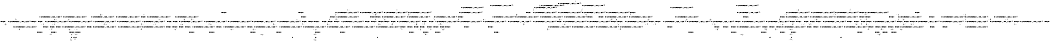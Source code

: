 digraph BCG {
size = "7, 10.5";
center = TRUE;
node [shape = circle];
0 [peripheries = 2];
0 -> 1 [label = "EX !0 !ATOMIC_EXCH_BRANCH (1, +1, TRUE, +0, 2, TRUE) !{0}"];
0 -> 2 [label = "EX !2 !ATOMIC_EXCH_BRANCH (1, +1, TRUE, +0, 2, TRUE) !{0}"];
0 -> 3 [label = "EX !1 !ATOMIC_EXCH_BRANCH (1, +0, FALSE, +0, 1, TRUE) !{0}"];
0 -> 4 [label = "EX !0 !ATOMIC_EXCH_BRANCH (1, +1, TRUE, +0, 2, TRUE) !{0}"];
1 -> 5 [label = "EX !2 !ATOMIC_EXCH_BRANCH (1, +1, TRUE, +0, 2, FALSE) !{0}"];
1 -> 6 [label = "EX !1 !ATOMIC_EXCH_BRANCH (1, +0, FALSE, +0, 1, FALSE) !{0}"];
1 -> 7 [label = "TERMINATE !0"];
2 -> 5 [label = "EX !0 !ATOMIC_EXCH_BRANCH (1, +1, TRUE, +0, 2, FALSE) !{0}"];
2 -> 8 [label = "EX !1 !ATOMIC_EXCH_BRANCH (1, +0, FALSE, +0, 1, FALSE) !{0}"];
2 -> 9 [label = "TERMINATE !2"];
2 -> 10 [label = "EX !0 !ATOMIC_EXCH_BRANCH (1, +1, TRUE, +0, 2, FALSE) !{0}"];
3 -> 3 [label = "EX !1 !ATOMIC_EXCH_BRANCH (1, +0, FALSE, +0, 1, TRUE) !{0}"];
3 -> 11 [label = "EX !0 !ATOMIC_EXCH_BRANCH (1, +1, TRUE, +0, 2, TRUE) !{0}"];
3 -> 12 [label = "EX !2 !ATOMIC_EXCH_BRANCH (1, +1, TRUE, +0, 2, TRUE) !{0}"];
3 -> 13 [label = "EX !0 !ATOMIC_EXCH_BRANCH (1, +1, TRUE, +0, 2, TRUE) !{0}"];
4 -> 10 [label = "EX !2 !ATOMIC_EXCH_BRANCH (1, +1, TRUE, +0, 2, FALSE) !{0}"];
4 -> 14 [label = "EX !1 !ATOMIC_EXCH_BRANCH (1, +0, FALSE, +0, 1, FALSE) !{0}"];
4 -> 15 [label = "TERMINATE !0"];
5 -> 16 [label = "EX !1 !ATOMIC_EXCH_BRANCH (1, +0, FALSE, +0, 1, FALSE) !{0}"];
5 -> 17 [label = "TERMINATE !0"];
5 -> 18 [label = "TERMINATE !2"];
6 -> 19 [label = "EX !2 !ATOMIC_EXCH_BRANCH (1, +1, TRUE, +0, 2, FALSE) !{0}"];
6 -> 20 [label = "TERMINATE !0"];
6 -> 21 [label = "TERMINATE !1"];
7 -> 22 [label = "EX !1 !ATOMIC_EXCH_BRANCH (1, +0, FALSE, +0, 1, FALSE) !{1}"];
7 -> 23 [label = "EX !2 !ATOMIC_EXCH_BRANCH (1, +1, TRUE, +0, 2, FALSE) !{1}"];
7 -> 24 [label = "EX !1 !ATOMIC_EXCH_BRANCH (1, +0, FALSE, +0, 1, FALSE) !{1}"];
8 -> 19 [label = "EX !0 !ATOMIC_EXCH_BRANCH (1, +1, TRUE, +0, 2, FALSE) !{0}"];
8 -> 25 [label = "TERMINATE !2"];
8 -> 26 [label = "TERMINATE !1"];
8 -> 27 [label = "EX !0 !ATOMIC_EXCH_BRANCH (1, +1, TRUE, +0, 2, FALSE) !{0}"];
9 -> 28 [label = "EX !0 !ATOMIC_EXCH_BRANCH (1, +1, TRUE, +0, 2, FALSE) !{0}"];
9 -> 29 [label = "EX !1 !ATOMIC_EXCH_BRANCH (1, +0, FALSE, +0, 1, FALSE) !{0}"];
9 -> 30 [label = "EX !0 !ATOMIC_EXCH_BRANCH (1, +1, TRUE, +0, 2, FALSE) !{0}"];
10 -> 31 [label = "EX !1 !ATOMIC_EXCH_BRANCH (1, +0, FALSE, +0, 1, FALSE) !{0}"];
10 -> 32 [label = "TERMINATE !0"];
10 -> 33 [label = "TERMINATE !2"];
11 -> 6 [label = "EX !1 !ATOMIC_EXCH_BRANCH (1, +0, FALSE, +0, 1, FALSE) !{0}"];
11 -> 34 [label = "EX !2 !ATOMIC_EXCH_BRANCH (1, +1, TRUE, +0, 2, FALSE) !{0}"];
11 -> 35 [label = "TERMINATE !0"];
12 -> 8 [label = "EX !1 !ATOMIC_EXCH_BRANCH (1, +0, FALSE, +0, 1, FALSE) !{0}"];
12 -> 34 [label = "EX !0 !ATOMIC_EXCH_BRANCH (1, +1, TRUE, +0, 2, FALSE) !{0}"];
12 -> 36 [label = "TERMINATE !2"];
12 -> 37 [label = "EX !0 !ATOMIC_EXCH_BRANCH (1, +1, TRUE, +0, 2, FALSE) !{0}"];
13 -> 14 [label = "EX !1 !ATOMIC_EXCH_BRANCH (1, +0, FALSE, +0, 1, FALSE) !{0}"];
13 -> 37 [label = "EX !2 !ATOMIC_EXCH_BRANCH (1, +1, TRUE, +0, 2, FALSE) !{0}"];
13 -> 38 [label = "TERMINATE !0"];
14 -> 27 [label = "EX !2 !ATOMIC_EXCH_BRANCH (1, +1, TRUE, +0, 2, FALSE) !{0}"];
14 -> 39 [label = "TERMINATE !0"];
14 -> 40 [label = "TERMINATE !1"];
15 -> 41 [label = "EX !1 !ATOMIC_EXCH_BRANCH (1, +0, FALSE, +0, 1, FALSE) !{1}"];
15 -> 42 [label = "EX !2 !ATOMIC_EXCH_BRANCH (1, +1, TRUE, +0, 2, FALSE) !{1}"];
16 -> 43 [label = "TERMINATE !0"];
16 -> 44 [label = "TERMINATE !2"];
16 -> 45 [label = "TERMINATE !1"];
17 -> 46 [label = "EX !1 !ATOMIC_EXCH_BRANCH (1, +0, FALSE, +0, 1, FALSE) !{1}"];
17 -> 47 [label = "TERMINATE !2"];
17 -> 48 [label = "EX !1 !ATOMIC_EXCH_BRANCH (1, +0, FALSE, +0, 1, FALSE) !{1}"];
18 -> 49 [label = "EX !1 !ATOMIC_EXCH_BRANCH (1, +0, FALSE, +0, 1, FALSE) !{0}"];
18 -> 50 [label = "TERMINATE !0"];
19 -> 43 [label = "TERMINATE !0"];
19 -> 44 [label = "TERMINATE !2"];
19 -> 45 [label = "TERMINATE !1"];
20 -> 51 [label = "EX !2 !ATOMIC_EXCH_BRANCH (1, +1, TRUE, +0, 2, FALSE) !{1}"];
20 -> 52 [label = "TERMINATE !1"];
21 -> 53 [label = "EX !2 !ATOMIC_EXCH_BRANCH (1, +1, TRUE, +0, 2, FALSE) !{0}"];
21 -> 54 [label = "TERMINATE !0"];
22 -> 51 [label = "EX !2 !ATOMIC_EXCH_BRANCH (1, +1, TRUE, +0, 2, FALSE) !{1}"];
22 -> 52 [label = "TERMINATE !1"];
23 -> 46 [label = "EX !1 !ATOMIC_EXCH_BRANCH (1, +0, FALSE, +0, 1, FALSE) !{1}"];
23 -> 47 [label = "TERMINATE !2"];
23 -> 48 [label = "EX !1 !ATOMIC_EXCH_BRANCH (1, +0, FALSE, +0, 1, FALSE) !{1}"];
24 -> 55 [label = "EX !2 !ATOMIC_EXCH_BRANCH (1, +1, TRUE, +0, 2, FALSE) !{1}"];
24 -> 56 [label = "TERMINATE !1"];
25 -> 57 [label = "EX !0 !ATOMIC_EXCH_BRANCH (1, +1, TRUE, +0, 2, FALSE) !{0}"];
25 -> 58 [label = "TERMINATE !1"];
25 -> 59 [label = "EX !0 !ATOMIC_EXCH_BRANCH (1, +1, TRUE, +0, 2, FALSE) !{0}"];
26 -> 53 [label = "EX !0 !ATOMIC_EXCH_BRANCH (1, +1, TRUE, +0, 2, FALSE) !{0}"];
26 -> 60 [label = "TERMINATE !2"];
26 -> 61 [label = "EX !0 !ATOMIC_EXCH_BRANCH (1, +1, TRUE, +0, 2, FALSE) !{0}"];
27 -> 62 [label = "TERMINATE !0"];
27 -> 63 [label = "TERMINATE !2"];
27 -> 64 [label = "TERMINATE !1"];
28 -> 49 [label = "EX !1 !ATOMIC_EXCH_BRANCH (1, +0, FALSE, +0, 1, FALSE) !{0}"];
28 -> 50 [label = "TERMINATE !0"];
29 -> 57 [label = "EX !0 !ATOMIC_EXCH_BRANCH (1, +1, TRUE, +0, 2, FALSE) !{0}"];
29 -> 58 [label = "TERMINATE !1"];
29 -> 59 [label = "EX !0 !ATOMIC_EXCH_BRANCH (1, +1, TRUE, +0, 2, FALSE) !{0}"];
30 -> 65 [label = "EX !1 !ATOMIC_EXCH_BRANCH (1, +0, FALSE, +0, 1, FALSE) !{0}"];
30 -> 66 [label = "TERMINATE !0"];
31 -> 62 [label = "TERMINATE !0"];
31 -> 63 [label = "TERMINATE !2"];
31 -> 64 [label = "TERMINATE !1"];
32 -> 67 [label = "EX !1 !ATOMIC_EXCH_BRANCH (1, +0, FALSE, +0, 1, FALSE) !{1}"];
32 -> 68 [label = "TERMINATE !2"];
33 -> 65 [label = "EX !1 !ATOMIC_EXCH_BRANCH (1, +0, FALSE, +0, 1, FALSE) !{0}"];
33 -> 66 [label = "TERMINATE !0"];
34 -> 16 [label = "EX !1 !ATOMIC_EXCH_BRANCH (1, +0, FALSE, +0, 1, FALSE) !{0}"];
34 -> 69 [label = "TERMINATE !0"];
34 -> 70 [label = "TERMINATE !2"];
35 -> 22 [label = "EX !1 !ATOMIC_EXCH_BRANCH (1, +0, FALSE, +0, 1, FALSE) !{1}"];
35 -> 71 [label = "EX !2 !ATOMIC_EXCH_BRANCH (1, +1, TRUE, +0, 2, FALSE) !{1}"];
35 -> 24 [label = "EX !1 !ATOMIC_EXCH_BRANCH (1, +0, FALSE, +0, 1, FALSE) !{1}"];
36 -> 29 [label = "EX !1 !ATOMIC_EXCH_BRANCH (1, +0, FALSE, +0, 1, FALSE) !{0}"];
36 -> 72 [label = "EX !0 !ATOMIC_EXCH_BRANCH (1, +1, TRUE, +0, 2, FALSE) !{0}"];
36 -> 73 [label = "EX !0 !ATOMIC_EXCH_BRANCH (1, +1, TRUE, +0, 2, FALSE) !{0}"];
37 -> 31 [label = "EX !1 !ATOMIC_EXCH_BRANCH (1, +0, FALSE, +0, 1, FALSE) !{0}"];
37 -> 74 [label = "TERMINATE !0"];
37 -> 75 [label = "TERMINATE !2"];
38 -> 41 [label = "EX !1 !ATOMIC_EXCH_BRANCH (1, +0, FALSE, +0, 1, FALSE) !{1}"];
38 -> 76 [label = "EX !2 !ATOMIC_EXCH_BRANCH (1, +1, TRUE, +0, 2, FALSE) !{1}"];
39 -> 77 [label = "EX !2 !ATOMIC_EXCH_BRANCH (1, +1, TRUE, +0, 2, FALSE) !{1}"];
39 -> 78 [label = "TERMINATE !1"];
40 -> 61 [label = "EX !2 !ATOMIC_EXCH_BRANCH (1, +1, TRUE, +0, 2, FALSE) !{0}"];
40 -> 79 [label = "TERMINATE !0"];
41 -> 77 [label = "EX !2 !ATOMIC_EXCH_BRANCH (1, +1, TRUE, +0, 2, FALSE) !{1}"];
41 -> 78 [label = "TERMINATE !1"];
42 -> 67 [label = "EX !1 !ATOMIC_EXCH_BRANCH (1, +0, FALSE, +0, 1, FALSE) !{1}"];
42 -> 68 [label = "TERMINATE !2"];
43 -> 80 [label = "TERMINATE !2"];
43 -> 81 [label = "TERMINATE !1"];
44 -> 82 [label = "TERMINATE !0"];
44 -> 83 [label = "TERMINATE !1"];
45 -> 84 [label = "TERMINATE !0"];
45 -> 85 [label = "TERMINATE !2"];
46 -> 80 [label = "TERMINATE !2"];
46 -> 81 [label = "TERMINATE !1"];
47 -> 86 [label = "EX !1 !ATOMIC_EXCH_BRANCH (1, +0, FALSE, +0, 1, FALSE) !{1}"];
47 -> 87 [label = "EX !1 !ATOMIC_EXCH_BRANCH (1, +0, FALSE, +0, 1, FALSE) !{1}"];
48 -> 88 [label = "TERMINATE !2"];
48 -> 89 [label = "TERMINATE !1"];
49 -> 82 [label = "TERMINATE !0"];
49 -> 83 [label = "TERMINATE !1"];
50 -> 86 [label = "EX !1 !ATOMIC_EXCH_BRANCH (1, +0, FALSE, +0, 1, FALSE) !{1}"];
50 -> 87 [label = "EX !1 !ATOMIC_EXCH_BRANCH (1, +0, FALSE, +0, 1, FALSE) !{1}"];
51 -> 80 [label = "TERMINATE !2"];
51 -> 81 [label = "TERMINATE !1"];
52 -> 90 [label = "EX !2 !ATOMIC_EXCH_BRANCH (1, +1, TRUE, +0, 2, FALSE) !{2}"];
52 -> 91 [label = "EX !2 !ATOMIC_EXCH_BRANCH (1, +1, TRUE, +0, 2, FALSE) !{2}"];
53 -> 84 [label = "TERMINATE !0"];
53 -> 85 [label = "TERMINATE !2"];
54 -> 90 [label = "EX !2 !ATOMIC_EXCH_BRANCH (1, +1, TRUE, +0, 2, FALSE) !{2}"];
54 -> 91 [label = "EX !2 !ATOMIC_EXCH_BRANCH (1, +1, TRUE, +0, 2, FALSE) !{2}"];
55 -> 88 [label = "TERMINATE !2"];
55 -> 89 [label = "TERMINATE !1"];
56 -> 92 [label = "EX !2 !ATOMIC_EXCH_BRANCH (1, +1, TRUE, +0, 2, FALSE) !{2}"];
57 -> 82 [label = "TERMINATE !0"];
57 -> 83 [label = "TERMINATE !1"];
58 -> 93 [label = "EX !0 !ATOMIC_EXCH_BRANCH (1, +1, TRUE, +0, 2, FALSE) !{0}"];
58 -> 94 [label = "EX !0 !ATOMIC_EXCH_BRANCH (1, +1, TRUE, +0, 2, FALSE) !{0}"];
59 -> 95 [label = "TERMINATE !0"];
59 -> 96 [label = "TERMINATE !1"];
60 -> 93 [label = "EX !0 !ATOMIC_EXCH_BRANCH (1, +1, TRUE, +0, 2, FALSE) !{0}"];
60 -> 94 [label = "EX !0 !ATOMIC_EXCH_BRANCH (1, +1, TRUE, +0, 2, FALSE) !{0}"];
61 -> 97 [label = "TERMINATE !0"];
61 -> 98 [label = "TERMINATE !2"];
62 -> 99 [label = "TERMINATE !2"];
62 -> 100 [label = "TERMINATE !1"];
63 -> 95 [label = "TERMINATE !0"];
63 -> 96 [label = "TERMINATE !1"];
64 -> 97 [label = "TERMINATE !0"];
64 -> 98 [label = "TERMINATE !2"];
65 -> 95 [label = "TERMINATE !0"];
65 -> 96 [label = "TERMINATE !1"];
66 -> 101 [label = "EX !1 !ATOMIC_EXCH_BRANCH (1, +0, FALSE, +0, 1, FALSE) !{1}"];
67 -> 99 [label = "TERMINATE !2"];
67 -> 100 [label = "TERMINATE !1"];
68 -> 101 [label = "EX !1 !ATOMIC_EXCH_BRANCH (1, +0, FALSE, +0, 1, FALSE) !{1}"];
69 -> 46 [label = "EX !1 !ATOMIC_EXCH_BRANCH (1, +0, FALSE, +0, 1, FALSE) !{1}"];
69 -> 102 [label = "TERMINATE !2"];
69 -> 48 [label = "EX !1 !ATOMIC_EXCH_BRANCH (1, +0, FALSE, +0, 1, FALSE) !{1}"];
70 -> 49 [label = "EX !1 !ATOMIC_EXCH_BRANCH (1, +0, FALSE, +0, 1, FALSE) !{0}"];
70 -> 103 [label = "TERMINATE !0"];
71 -> 46 [label = "EX !1 !ATOMIC_EXCH_BRANCH (1, +0, FALSE, +0, 1, FALSE) !{1}"];
71 -> 102 [label = "TERMINATE !2"];
71 -> 48 [label = "EX !1 !ATOMIC_EXCH_BRANCH (1, +0, FALSE, +0, 1, FALSE) !{1}"];
72 -> 49 [label = "EX !1 !ATOMIC_EXCH_BRANCH (1, +0, FALSE, +0, 1, FALSE) !{0}"];
72 -> 103 [label = "TERMINATE !0"];
73 -> 65 [label = "EX !1 !ATOMIC_EXCH_BRANCH (1, +0, FALSE, +0, 1, FALSE) !{0}"];
73 -> 104 [label = "TERMINATE !0"];
74 -> 67 [label = "EX !1 !ATOMIC_EXCH_BRANCH (1, +0, FALSE, +0, 1, FALSE) !{1}"];
74 -> 105 [label = "TERMINATE !2"];
75 -> 65 [label = "EX !1 !ATOMIC_EXCH_BRANCH (1, +0, FALSE, +0, 1, FALSE) !{0}"];
75 -> 104 [label = "TERMINATE !0"];
76 -> 67 [label = "EX !1 !ATOMIC_EXCH_BRANCH (1, +0, FALSE, +0, 1, FALSE) !{1}"];
76 -> 105 [label = "TERMINATE !2"];
77 -> 99 [label = "TERMINATE !2"];
77 -> 100 [label = "TERMINATE !1"];
78 -> 106 [label = "EX !2 !ATOMIC_EXCH_BRANCH (1, +1, TRUE, +0, 2, FALSE) !{2}"];
79 -> 106 [label = "EX !2 !ATOMIC_EXCH_BRANCH (1, +1, TRUE, +0, 2, FALSE) !{2}"];
80 -> 107 [label = "TERMINATE !1"];
81 -> 108 [label = "TERMINATE !2"];
82 -> 107 [label = "TERMINATE !1"];
83 -> 109 [label = "TERMINATE !0"];
84 -> 108 [label = "TERMINATE !2"];
85 -> 109 [label = "TERMINATE !0"];
86 -> 107 [label = "TERMINATE !1"];
87 -> 110 [label = "TERMINATE !1"];
88 -> 110 [label = "TERMINATE !1"];
89 -> 111 [label = "TERMINATE !2"];
90 -> 108 [label = "TERMINATE !2"];
91 -> 112 [label = "TERMINATE !2"];
92 -> 111 [label = "TERMINATE !2"];
93 -> 109 [label = "TERMINATE !0"];
94 -> 113 [label = "TERMINATE !0"];
95 -> 114 [label = "TERMINATE !1"];
96 -> 113 [label = "TERMINATE !0"];
97 -> 115 [label = "TERMINATE !2"];
98 -> 113 [label = "TERMINATE !0"];
99 -> 114 [label = "TERMINATE !1"];
100 -> 115 [label = "TERMINATE !2"];
101 -> 114 [label = "TERMINATE !1"];
102 -> 86 [label = "EX !1 !ATOMIC_EXCH_BRANCH (1, +0, FALSE, +0, 1, FALSE) !{1}"];
102 -> 87 [label = "EX !1 !ATOMIC_EXCH_BRANCH (1, +0, FALSE, +0, 1, FALSE) !{1}"];
103 -> 86 [label = "EX !1 !ATOMIC_EXCH_BRANCH (1, +0, FALSE, +0, 1, FALSE) !{1}"];
103 -> 87 [label = "EX !1 !ATOMIC_EXCH_BRANCH (1, +0, FALSE, +0, 1, FALSE) !{1}"];
104 -> 101 [label = "EX !1 !ATOMIC_EXCH_BRANCH (1, +0, FALSE, +0, 1, FALSE) !{1}"];
105 -> 101 [label = "EX !1 !ATOMIC_EXCH_BRANCH (1, +0, FALSE, +0, 1, FALSE) !{1}"];
106 -> 115 [label = "TERMINATE !2"];
107 -> 116 [label = "exit"];
108 -> 116 [label = "exit"];
109 -> 116 [label = "exit"];
110 -> 117 [label = "exit"];
111 -> 117 [label = "exit"];
112 -> 118 [label = "exit"];
113 -> 119 [label = "exit"];
114 -> 119 [label = "exit"];
115 -> 119 [label = "exit"];
}
